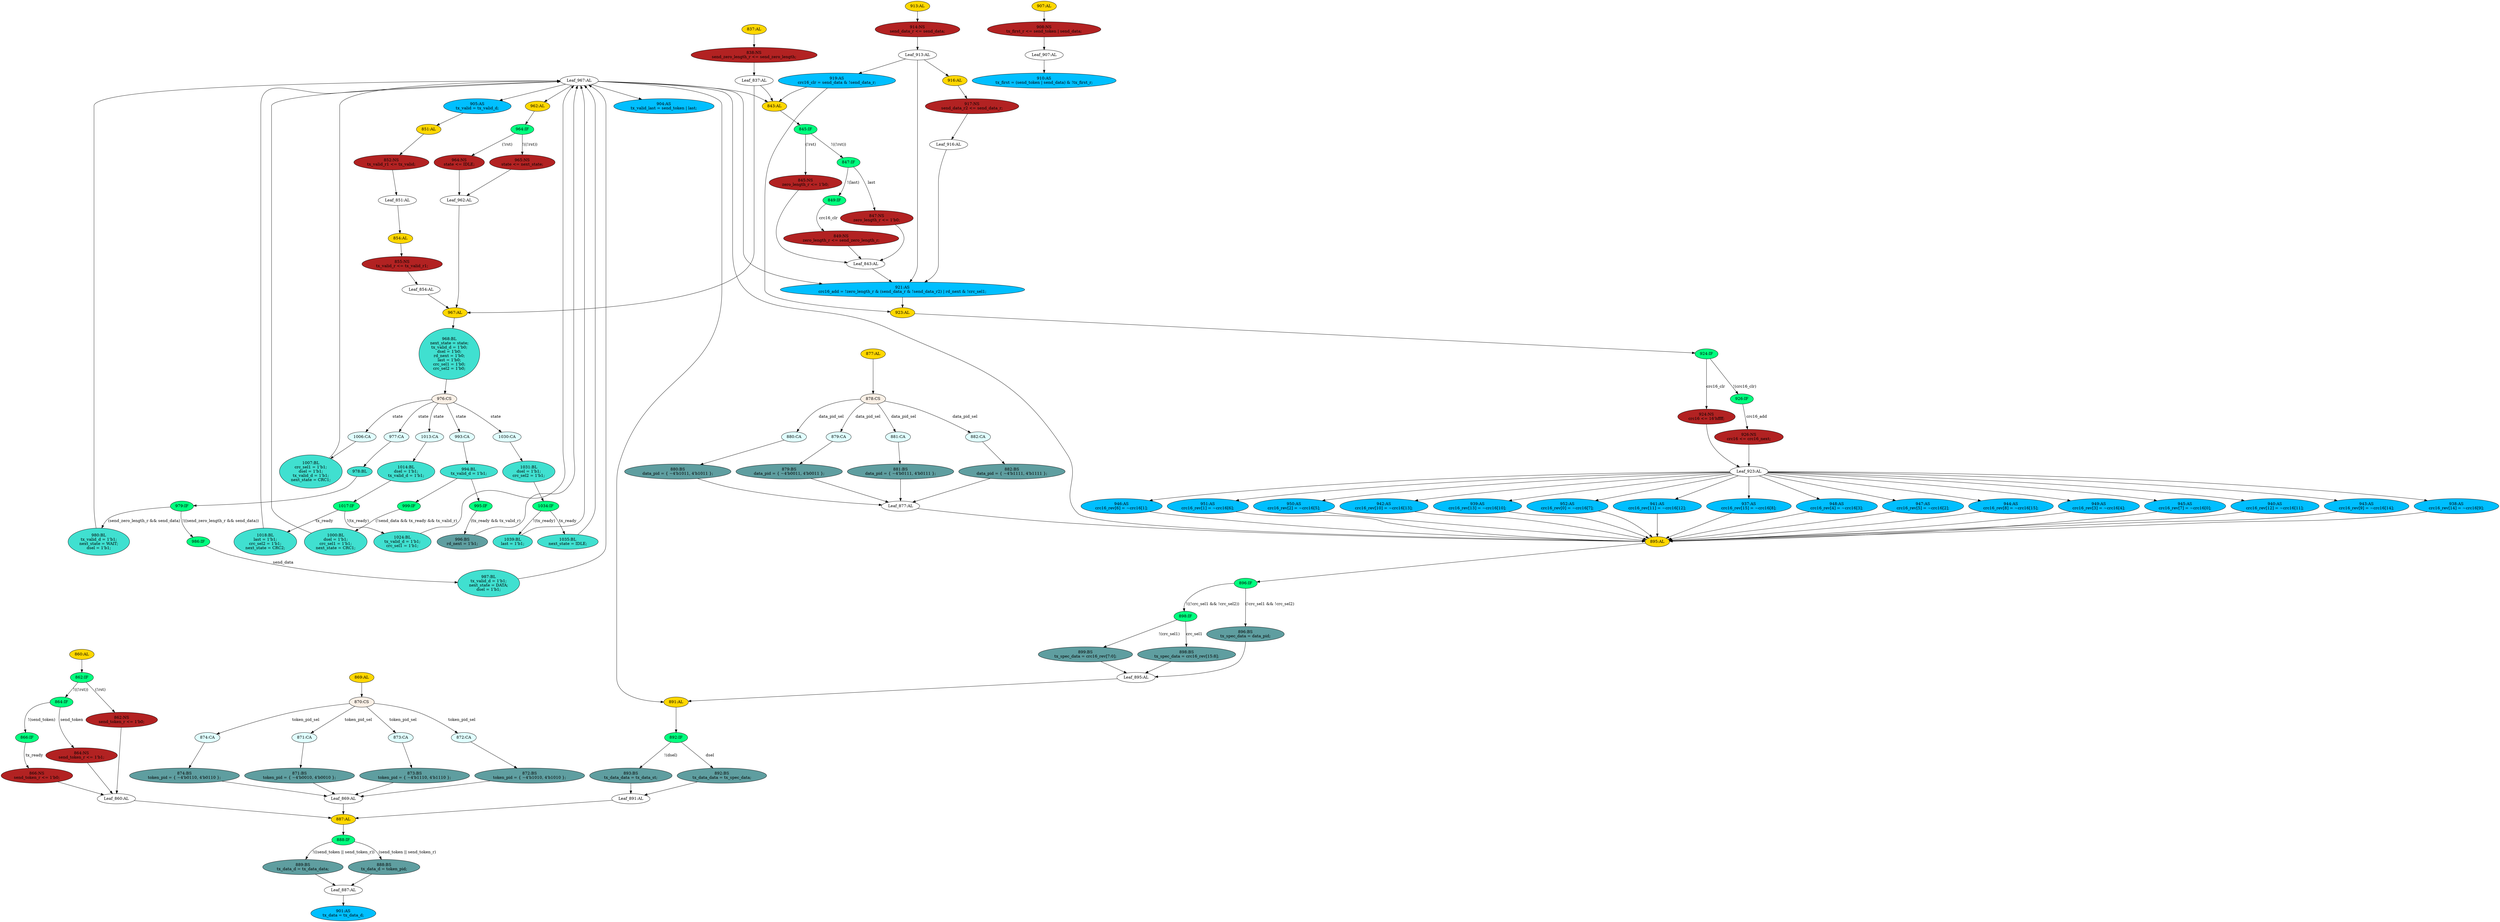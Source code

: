strict digraph "compose( ,  )" {
	node [label="\N"];
	"919:AS"	 [ast="<pyverilog.vparser.ast.Assign object at 0x7f55b2ae5650>",
		def_var="['crc16_clr']",
		fillcolor=deepskyblue,
		label="919:AS
crc16_clr = send_data & !send_data_r;",
		statements="[]",
		style=filled,
		typ=Assign,
		use_var="['send_data', 'send_data_r']"];
	"923:AL"	 [ast="<pyverilog.vparser.ast.Always object at 0x7f55b2ae5c90>",
		clk_sens=True,
		fillcolor=gold,
		label="923:AL",
		sens="['clk']",
		statements="[]",
		style=filled,
		typ=Always,
		use_var="['crc16_add', 'crc16_clr', 'crc16_next']"];
	"919:AS" -> "923:AL";
	"843:AL"	 [ast="<pyverilog.vparser.ast.Always object at 0x7f55b2c05f10>",
		clk_sens=True,
		fillcolor=gold,
		label="843:AL",
		sens="['clk']",
		statements="[]",
		style=filled,
		typ=Always,
		use_var="['rst', 'last', 'crc16_clr', 'send_zero_length_r']"];
	"919:AS" -> "843:AL";
	"852:NS"	 [ast="<pyverilog.vparser.ast.NonblockingSubstitution object at 0x7f55b27c9790>",
		fillcolor=firebrick,
		label="852:NS
tx_valid_r1 <= tx_valid;",
		statements="[<pyverilog.vparser.ast.NonblockingSubstitution object at 0x7f55b27c9790>]",
		style=filled,
		typ=NonblockingSubstitution];
	"Leaf_851:AL"	 [def_var="['tx_valid_r1']",
		label="Leaf_851:AL"];
	"852:NS" -> "Leaf_851:AL"	 [cond="[]",
		lineno=None];
	"907:AL"	 [ast="<pyverilog.vparser.ast.Always object at 0x7f55b2ad6950>",
		clk_sens=True,
		fillcolor=gold,
		label="907:AL",
		sens="['clk']",
		statements="[]",
		style=filled,
		typ=Always,
		use_var="['send_data', 'send_token']"];
	"908:NS"	 [ast="<pyverilog.vparser.ast.NonblockingSubstitution object at 0x7f55b2ad6c10>",
		fillcolor=firebrick,
		label="908:NS
tx_first_r <= send_token | send_data;",
		statements="[<pyverilog.vparser.ast.NonblockingSubstitution object at 0x7f55b2ad6c10>]",
		style=filled,
		typ=NonblockingSubstitution];
	"907:AL" -> "908:NS"	 [cond="[]",
		lineno=None];
	"888:IF"	 [ast="<pyverilog.vparser.ast.IfStatement object at 0x7f55b27d4350>",
		fillcolor=springgreen,
		label="888:IF",
		statements="[]",
		style=filled,
		typ=IfStatement];
	"889:BS"	 [ast="<pyverilog.vparser.ast.BlockingSubstitution object at 0x7f55b27d44d0>",
		fillcolor=cadetblue,
		label="889:BS
tx_data_d = tx_data_data;",
		statements="[<pyverilog.vparser.ast.BlockingSubstitution object at 0x7f55b27d44d0>]",
		style=filled,
		typ=BlockingSubstitution];
	"888:IF" -> "889:BS"	 [cond="['send_token', 'send_token_r']",
		label="!((send_token || send_token_r))",
		lineno=888];
	"888:BS"	 [ast="<pyverilog.vparser.ast.BlockingSubstitution object at 0x7f55b27d4310>",
		fillcolor=cadetblue,
		label="888:BS
tx_data_d = token_pid;",
		statements="[<pyverilog.vparser.ast.BlockingSubstitution object at 0x7f55b27d4310>]",
		style=filled,
		typ=BlockingSubstitution];
	"888:IF" -> "888:BS"	 [cond="['send_token', 'send_token_r']",
		label="(send_token || send_token_r)",
		lineno=888];
	"864:NS"	 [ast="<pyverilog.vparser.ast.NonblockingSubstitution object at 0x7f55b27b5110>",
		fillcolor=firebrick,
		label="864:NS
send_token_r <= 1'b1;",
		statements="[<pyverilog.vparser.ast.NonblockingSubstitution object at 0x7f55b27b5110>]",
		style=filled,
		typ=NonblockingSubstitution];
	"Leaf_860:AL"	 [def_var="['send_token_r']",
		label="Leaf_860:AL"];
	"864:NS" -> "Leaf_860:AL"	 [cond="[]",
		lineno=None];
	"976:CS"	 [ast="<pyverilog.vparser.ast.CaseStatement object at 0x7f55b284c9d0>",
		fillcolor=linen,
		label="976:CS",
		statements="[]",
		style=filled,
		typ=CaseStatement];
	"1006:CA"	 [ast="<pyverilog.vparser.ast.Case object at 0x7f55b2842990>",
		fillcolor=lightcyan,
		label="1006:CA",
		statements="[]",
		style=filled,
		typ=Case];
	"976:CS" -> "1006:CA"	 [cond="['state']",
		label=state,
		lineno=976];
	"1030:CA"	 [ast="<pyverilog.vparser.ast.Case object at 0x7f55b284c750>",
		fillcolor=lightcyan,
		label="1030:CA",
		statements="[]",
		style=filled,
		typ=Case];
	"976:CS" -> "1030:CA"	 [cond="['state']",
		label=state,
		lineno=976];
	"1013:CA"	 [ast="<pyverilog.vparser.ast.Case object at 0x7f55b2842f10>",
		fillcolor=lightcyan,
		label="1013:CA",
		statements="[]",
		style=filled,
		typ=Case];
	"976:CS" -> "1013:CA"	 [cond="['state']",
		label=state,
		lineno=976];
	"977:CA"	 [ast="<pyverilog.vparser.ast.Case object at 0x7f55b2873390>",
		fillcolor=lightcyan,
		label="977:CA",
		statements="[]",
		style=filled,
		typ=Case];
	"976:CS" -> "977:CA"	 [cond="['state']",
		label=state,
		lineno=976];
	"993:CA"	 [ast="<pyverilog.vparser.ast.Case object at 0x7f55b2873a90>",
		fillcolor=lightcyan,
		label="993:CA",
		statements="[]",
		style=filled,
		typ=Case];
	"976:CS" -> "993:CA"	 [cond="['state']",
		label=state,
		lineno=976];
	"965:NS"	 [ast="<pyverilog.vparser.ast.NonblockingSubstitution object at 0x7f55b2aef5d0>",
		fillcolor=firebrick,
		label="965:NS
state <= next_state;",
		statements="[<pyverilog.vparser.ast.NonblockingSubstitution object at 0x7f55b2aef5d0>]",
		style=filled,
		typ=NonblockingSubstitution];
	"Leaf_962:AL"	 [def_var="['state']",
		label="Leaf_962:AL"];
	"965:NS" -> "Leaf_962:AL"	 [cond="[]",
		lineno=None];
	"899:BS"	 [ast="<pyverilog.vparser.ast.BlockingSubstitution object at 0x7f55b2ad6610>",
		fillcolor=cadetblue,
		label="899:BS
tx_spec_data = crc16_rev[7:0];",
		statements="[<pyverilog.vparser.ast.BlockingSubstitution object at 0x7f55b2ad6610>]",
		style=filled,
		typ=BlockingSubstitution];
	"Leaf_895:AL"	 [def_var="['tx_spec_data']",
		label="Leaf_895:AL"];
	"899:BS" -> "Leaf_895:AL"	 [cond="[]",
		lineno=None];
	"872:BS"	 [ast="<pyverilog.vparser.ast.BlockingSubstitution object at 0x7f55b27b5a90>",
		fillcolor=cadetblue,
		label="872:BS
token_pid = { ~4'b1010, 4'b1010 };",
		statements="[<pyverilog.vparser.ast.BlockingSubstitution object at 0x7f55b27b5a90>]",
		style=filled,
		typ=BlockingSubstitution];
	"Leaf_869:AL"	 [def_var="['token_pid']",
		label="Leaf_869:AL"];
	"872:BS" -> "Leaf_869:AL"	 [cond="[]",
		lineno=None];
	"1035:BL"	 [ast="<pyverilog.vparser.ast.Block object at 0x7f55b284cdd0>",
		fillcolor=turquoise,
		label="1035:BL
next_state = IDLE;",
		statements="[<pyverilog.vparser.ast.BlockingSubstitution object at 0x7f55b284cf50>]",
		style=filled,
		typ=Block];
	"Leaf_967:AL"	 [def_var="['dsel', 'tx_valid_d', 'last', 'crc_sel1', 'crc_sel2', 'rd_next', 'next_state']",
		label="Leaf_967:AL"];
	"1035:BL" -> "Leaf_967:AL"	 [cond="[]",
		lineno=None];
	"999:IF"	 [ast="<pyverilog.vparser.ast.IfStatement object at 0x7f55b2842550>",
		fillcolor=springgreen,
		label="999:IF",
		statements="[]",
		style=filled,
		typ=IfStatement];
	"1000:BL"	 [ast="<pyverilog.vparser.ast.Block object at 0x7f55b2842790>",
		fillcolor=turquoise,
		label="1000:BL
dsel = 1'b1;
crc_sel1 = 1'b1;
next_state = CRC1;",
		statements="[<pyverilog.vparser.ast.BlockingSubstitution object at 0x7f55b2842690>, <pyverilog.vparser.ast.BlockingSubstitution object at 0x7f55b28427d0>, <\
pyverilog.vparser.ast.BlockingSubstitution object at 0x7f55b2842910>]",
		style=filled,
		typ=Block];
	"999:IF" -> "1000:BL"	 [cond="['send_data', 'tx_ready', 'tx_valid_r']",
		label="(!send_data && tx_ready && tx_valid_r)",
		lineno=999];
	"967:AL"	 [ast="<pyverilog.vparser.ast.Always object at 0x7f55b2aef990>",
		clk_sens=False,
		fillcolor=gold,
		label="967:AL",
		sens="['state', 'send_data', 'tx_ready', 'tx_valid_r', 'send_zero_length_r']",
		statements="[]",
		style=filled,
		typ=Always,
		use_var="['tx_ready', 'send_data', 'state', 'tx_valid_r', 'send_zero_length_r']"];
	"Leaf_962:AL" -> "967:AL";
	"943:AS"	 [ast="<pyverilog.vparser.ast.Assign object at 0x7f55b2adfa10>",
		def_var="['crc16_rev']",
		fillcolor=deepskyblue,
		label="943:AS
crc16_rev[9] = ~crc16[14];",
		statements="[]",
		style=filled,
		typ=Assign,
		use_var="['crc16']"];
	"895:AL"	 [ast="<pyverilog.vparser.ast.Always object at 0x7f55b27d4d90>",
		clk_sens=False,
		fillcolor=gold,
		label="895:AL",
		sens="['crc_sel1', 'crc_sel2', 'data_pid', 'crc16_rev']",
		statements="[]",
		style=filled,
		typ=Always,
		use_var="['crc_sel1', 'crc16_rev', 'crc_sel2', 'data_pid']"];
	"943:AS" -> "895:AL";
	"887:AL"	 [ast="<pyverilog.vparser.ast.Always object at 0x7f55b27d4110>",
		clk_sens=False,
		fillcolor=gold,
		label="887:AL",
		sens="['send_token', 'send_token_r', 'token_pid', 'tx_data_data']",
		statements="[]",
		style=filled,
		typ=Always,
		use_var="['send_token', 'send_token_r', 'token_pid', 'tx_data_data']"];
	"Leaf_860:AL" -> "887:AL";
	"938:AS"	 [ast="<pyverilog.vparser.ast.Assign object at 0x7f55b2aded50>",
		def_var="['crc16_rev']",
		fillcolor=deepskyblue,
		label="938:AS
crc16_rev[14] = ~crc16[9];",
		statements="[]",
		style=filled,
		typ=Assign,
		use_var="['crc16']"];
	"938:AS" -> "895:AL";
	"1007:BL"	 [ast="<pyverilog.vparser.ast.Block object at 0x7f55b2842cd0>",
		fillcolor=turquoise,
		label="1007:BL
crc_sel1 = 1'b1;
dsel = 1'b1;
tx_valid_d = 1'b1;
next_state = CRC1;",
		statements="[<pyverilog.vparser.ast.BlockingSubstitution object at 0x7f55b2842a90>, <pyverilog.vparser.ast.BlockingSubstitution object at 0x7f55b2842bd0>, <\
pyverilog.vparser.ast.BlockingSubstitution object at 0x7f55b2842d10>, <pyverilog.vparser.ast.BlockingSubstitution object at 0x7f55b2842e50>]",
		style=filled,
		typ=Block];
	"1006:CA" -> "1007:BL"	 [cond="[]",
		lineno=None];
	"881:BS"	 [ast="<pyverilog.vparser.ast.BlockingSubstitution object at 0x7f55b27eea90>",
		fillcolor=cadetblue,
		label="881:BS
data_pid = { ~4'b0111, 4'b0111 };",
		statements="[<pyverilog.vparser.ast.BlockingSubstitution object at 0x7f55b27eea90>]",
		style=filled,
		typ=BlockingSubstitution];
	"Leaf_877:AL"	 [def_var="['data_pid']",
		label="Leaf_877:AL"];
	"881:BS" -> "Leaf_877:AL"	 [cond="[]",
		lineno=None];
	"924:IF"	 [ast="<pyverilog.vparser.ast.IfStatement object at 0x7f55b2ae5e50>",
		fillcolor=springgreen,
		label="924:IF",
		statements="[]",
		style=filled,
		typ=IfStatement];
	"923:AL" -> "924:IF"	 [cond="[]",
		lineno=None];
	"882:BS"	 [ast="<pyverilog.vparser.ast.BlockingSubstitution object at 0x7f55b27eed50>",
		fillcolor=cadetblue,
		label="882:BS
data_pid = { ~4'b1111, 4'b1111 };",
		statements="[<pyverilog.vparser.ast.BlockingSubstitution object at 0x7f55b27eed50>]",
		style=filled,
		typ=BlockingSubstitution];
	"882:BS" -> "Leaf_877:AL"	 [cond="[]",
		lineno=None];
	"880:CA"	 [ast="<pyverilog.vparser.ast.Case object at 0x7f55b27ee610>",
		fillcolor=lightcyan,
		label="880:CA",
		statements="[]",
		style=filled,
		typ=Case];
	"880:BS"	 [ast="<pyverilog.vparser.ast.BlockingSubstitution object at 0x7f55b27ee810>",
		fillcolor=cadetblue,
		label="880:BS
data_pid = { ~4'b1011, 4'b1011 };",
		statements="[<pyverilog.vparser.ast.BlockingSubstitution object at 0x7f55b27ee810>]",
		style=filled,
		typ=BlockingSubstitution];
	"880:CA" -> "880:BS"	 [cond="[]",
		lineno=None];
	"879:CA"	 [ast="<pyverilog.vparser.ast.Case object at 0x7f55b27ee310>",
		fillcolor=lightcyan,
		label="879:CA",
		statements="[]",
		style=filled,
		typ=Case];
	"879:BS"	 [ast="<pyverilog.vparser.ast.BlockingSubstitution object at 0x7f55b27ee510>",
		fillcolor=cadetblue,
		label="879:BS
data_pid = { ~4'b0011, 4'b0011 };",
		statements="[<pyverilog.vparser.ast.BlockingSubstitution object at 0x7f55b27ee510>]",
		style=filled,
		typ=BlockingSubstitution];
	"879:CA" -> "879:BS"	 [cond="[]",
		lineno=None];
	"946:AS"	 [ast="<pyverilog.vparser.ast.Assign object at 0x7f55b2ae81d0>",
		def_var="['crc16_rev']",
		fillcolor=deepskyblue,
		label="946:AS
crc16_rev[6] = ~crc16[1];",
		statements="[]",
		style=filled,
		typ=Assign,
		use_var="['crc16']"];
	"946:AS" -> "895:AL";
	"845:IF"	 [ast="<pyverilog.vparser.ast.IfStatement object at 0x7f55b27c9190>",
		fillcolor=springgreen,
		label="845:IF",
		statements="[]",
		style=filled,
		typ=IfStatement];
	"847:IF"	 [ast="<pyverilog.vparser.ast.IfStatement object at 0x7f55b27c9450>",
		fillcolor=springgreen,
		label="847:IF",
		statements="[]",
		style=filled,
		typ=IfStatement];
	"845:IF" -> "847:IF"	 [cond="['rst']",
		label="!((!rst))",
		lineno=845];
	"845:NS"	 [ast="<pyverilog.vparser.ast.NonblockingSubstitution object at 0x7f55b27c9150>",
		fillcolor=firebrick,
		label="845:NS
zero_length_r <= 1'b0;",
		statements="[<pyverilog.vparser.ast.NonblockingSubstitution object at 0x7f55b27c9150>]",
		style=filled,
		typ=NonblockingSubstitution];
	"845:IF" -> "845:NS"	 [cond="['rst']",
		label="(!rst)",
		lineno=845];
	"898:IF"	 [ast="<pyverilog.vparser.ast.IfStatement object at 0x7f55b2ad6490>",
		fillcolor=springgreen,
		label="898:IF",
		statements="[]",
		style=filled,
		typ=IfStatement];
	"898:IF" -> "899:BS"	 [cond="['crc_sel1']",
		label="!(crc_sel1)",
		lineno=898];
	"898:BS"	 [ast="<pyverilog.vparser.ast.BlockingSubstitution object at 0x7f55b2ad6390>",
		fillcolor=cadetblue,
		label="898:BS
tx_spec_data = crc16_rev[15:8];",
		statements="[<pyverilog.vparser.ast.BlockingSubstitution object at 0x7f55b2ad6390>]",
		style=filled,
		typ=BlockingSubstitution];
	"898:IF" -> "898:BS"	 [cond="['crc_sel1']",
		label=crc_sel1,
		lineno=898];
	"866:NS"	 [ast="<pyverilog.vparser.ast.NonblockingSubstitution object at 0x7f55b27b53d0>",
		fillcolor=firebrick,
		label="866:NS
send_token_r <= 1'b0;",
		statements="[<pyverilog.vparser.ast.NonblockingSubstitution object at 0x7f55b27b53d0>]",
		style=filled,
		typ=NonblockingSubstitution];
	"866:NS" -> "Leaf_860:AL"	 [cond="[]",
		lineno=None];
	"891:AL"	 [ast="<pyverilog.vparser.ast.Always object at 0x7f55b27d4750>",
		clk_sens=False,
		fillcolor=gold,
		label="891:AL",
		sens="['dsel', 'tx_data_st', 'tx_spec_data']",
		statements="[]",
		style=filled,
		typ=Always,
		use_var="['dsel', 'tx_spec_data', 'tx_data_st']"];
	"Leaf_895:AL" -> "891:AL";
	"1000:BL" -> "Leaf_967:AL"	 [cond="[]",
		lineno=None];
	"Leaf_913:AL"	 [def_var="['send_data_r']",
		label="Leaf_913:AL"];
	"Leaf_913:AL" -> "919:AS";
	"916:AL"	 [ast="<pyverilog.vparser.ast.Always object at 0x7f55b2ae51d0>",
		clk_sens=True,
		fillcolor=gold,
		label="916:AL",
		sens="['clk']",
		statements="[]",
		style=filled,
		typ=Always,
		use_var="['send_data_r']"];
	"Leaf_913:AL" -> "916:AL";
	"921:AS"	 [ast="<pyverilog.vparser.ast.Assign object at 0x7f55b2ae5ad0>",
		def_var="['crc16_add']",
		fillcolor=deepskyblue,
		label="921:AS
crc16_add = !zero_length_r & (send_data_r & !send_data_r2) | rd_next & !crc_sel1;",
		statements="[]",
		style=filled,
		typ=Assign,
		use_var="['zero_length_r', 'send_data_r', 'send_data_r2', 'rd_next', 'crc_sel1']"];
	"Leaf_913:AL" -> "921:AS";
	"862:NS"	 [ast="<pyverilog.vparser.ast.NonblockingSubstitution object at 0x7f55b27c9e10>",
		fillcolor=firebrick,
		label="862:NS
send_token_r <= 1'b0;",
		statements="[<pyverilog.vparser.ast.NonblockingSubstitution object at 0x7f55b27c9e10>]",
		style=filled,
		typ=NonblockingSubstitution];
	"862:NS" -> "Leaf_860:AL"	 [cond="[]",
		lineno=None];
	"901:AS"	 [ast="<pyverilog.vparser.ast.Assign object at 0x7f55b2ad6450>",
		def_var="['tx_data']",
		fillcolor=deepskyblue,
		label="901:AS
tx_data = tx_data_d;",
		statements="[]",
		style=filled,
		typ=Assign,
		use_var="['tx_data_d']"];
	"964:IF"	 [ast="<pyverilog.vparser.ast.IfStatement object at 0x7f55b2aef490>",
		fillcolor=springgreen,
		label="964:IF",
		statements="[]",
		style=filled,
		typ=IfStatement];
	"964:IF" -> "965:NS"	 [cond="['rst']",
		label="!((!rst))",
		lineno=964];
	"964:NS"	 [ast="<pyverilog.vparser.ast.NonblockingSubstitution object at 0x7f55b2aef450>",
		fillcolor=firebrick,
		label="964:NS
state <= IDLE;",
		statements="[<pyverilog.vparser.ast.NonblockingSubstitution object at 0x7f55b2aef450>]",
		style=filled,
		typ=NonblockingSubstitution];
	"964:IF" -> "964:NS"	 [cond="['rst']",
		label="(!rst)",
		lineno=964];
	"854:AL"	 [ast="<pyverilog.vparser.ast.Always object at 0x7f55b27c9810>",
		clk_sens=True,
		fillcolor=gold,
		label="854:AL",
		sens="['clk']",
		statements="[]",
		style=filled,
		typ=Always,
		use_var="['tx_valid_r1']"];
	"855:NS"	 [ast="<pyverilog.vparser.ast.NonblockingSubstitution object at 0x7f55b27c9a10>",
		fillcolor=firebrick,
		label="855:NS
tx_valid_r <= tx_valid_r1;",
		statements="[<pyverilog.vparser.ast.NonblockingSubstitution object at 0x7f55b27c9a10>]",
		style=filled,
		typ=NonblockingSubstitution];
	"854:AL" -> "855:NS"	 [cond="[]",
		lineno=None];
	"862:IF"	 [ast="<pyverilog.vparser.ast.IfStatement object at 0x7f55b27c9e50>",
		fillcolor=springgreen,
		label="862:IF",
		statements="[]",
		style=filled,
		typ=IfStatement];
	"862:IF" -> "862:NS"	 [cond="['rst']",
		label="(!rst)",
		lineno=862];
	"864:IF"	 [ast="<pyverilog.vparser.ast.IfStatement object at 0x7f55b27b5150>",
		fillcolor=springgreen,
		label="864:IF",
		statements="[]",
		style=filled,
		typ=IfStatement];
	"862:IF" -> "864:IF"	 [cond="['rst']",
		label="!((!rst))",
		lineno=862];
	"926:NS"	 [ast="<pyverilog.vparser.ast.NonblockingSubstitution object at 0x7f55b2ade0d0>",
		fillcolor=firebrick,
		label="926:NS
crc16 <= crc16_next;",
		statements="[<pyverilog.vparser.ast.NonblockingSubstitution object at 0x7f55b2ade0d0>]",
		style=filled,
		typ=NonblockingSubstitution];
	"Leaf_923:AL"	 [def_var="['crc16']",
		label="Leaf_923:AL"];
	"926:NS" -> "Leaf_923:AL"	 [cond="[]",
		lineno=None];
	"964:NS" -> "Leaf_962:AL"	 [cond="[]",
		lineno=None];
	"872:CA"	 [ast="<pyverilog.vparser.ast.Case object at 0x7f55b27b5890>",
		fillcolor=lightcyan,
		label="872:CA",
		statements="[]",
		style=filled,
		typ=Case];
	"872:CA" -> "872:BS"	 [cond="[]",
		lineno=None];
	"Leaf_887:AL"	 [def_var="['tx_data_d']",
		label="Leaf_887:AL"];
	"889:BS" -> "Leaf_887:AL"	 [cond="[]",
		lineno=None];
	"881:CA"	 [ast="<pyverilog.vparser.ast.Case object at 0x7f55b27ee8d0>",
		fillcolor=lightcyan,
		label="881:CA",
		statements="[]",
		style=filled,
		typ=Case];
	"881:CA" -> "881:BS"	 [cond="[]",
		lineno=None];
	"896:IF"	 [ast="<pyverilog.vparser.ast.IfStatement object at 0x7f55b27d4fd0>",
		fillcolor=springgreen,
		label="896:IF",
		statements="[]",
		style=filled,
		typ=IfStatement];
	"896:IF" -> "898:IF"	 [cond="['crc_sel1', 'crc_sel2']",
		label="!((!crc_sel1 && !crc_sel2))",
		lineno=896];
	"896:BS"	 [ast="<pyverilog.vparser.ast.BlockingSubstitution object at 0x7f55b2ad6050>",
		fillcolor=cadetblue,
		label="896:BS
tx_spec_data = data_pid;",
		statements="[<pyverilog.vparser.ast.BlockingSubstitution object at 0x7f55b2ad6050>]",
		style=filled,
		typ=BlockingSubstitution];
	"896:IF" -> "896:BS"	 [cond="['crc_sel1', 'crc_sel2']",
		label="(!crc_sel1 && !crc_sel2)",
		lineno=896];
	"951:AS"	 [ast="<pyverilog.vparser.ast.Assign object at 0x7f55b2ae8e50>",
		def_var="['crc16_rev']",
		fillcolor=deepskyblue,
		label="951:AS
crc16_rev[1] = ~crc16[6];",
		statements="[]",
		style=filled,
		typ=Assign,
		use_var="['crc16']"];
	"951:AS" -> "895:AL";
	"849:IF"	 [ast="<pyverilog.vparser.ast.IfStatement object at 0x7f55b27c95d0>",
		fillcolor=springgreen,
		label="849:IF",
		statements="[]",
		style=filled,
		typ=IfStatement];
	"847:IF" -> "849:IF"	 [cond="['last']",
		label="!(last)",
		lineno=847];
	"847:NS"	 [ast="<pyverilog.vparser.ast.NonblockingSubstitution object at 0x7f55b27c9410>",
		fillcolor=firebrick,
		label="847:NS
zero_length_r <= 1'b0;",
		statements="[<pyverilog.vparser.ast.NonblockingSubstitution object at 0x7f55b27c9410>]",
		style=filled,
		typ=NonblockingSubstitution];
	"847:IF" -> "847:NS"	 [cond="['last']",
		label=last,
		lineno=847];
	"924:NS"	 [ast="<pyverilog.vparser.ast.NonblockingSubstitution object at 0x7f55b2ae5e10>",
		fillcolor=firebrick,
		label="924:NS
crc16 <= 16'hffff;",
		statements="[<pyverilog.vparser.ast.NonblockingSubstitution object at 0x7f55b2ae5e10>]",
		style=filled,
		typ=NonblockingSubstitution];
	"924:IF" -> "924:NS"	 [cond="['crc16_clr']",
		label=crc16_clr,
		lineno=924];
	"926:IF"	 [ast="<pyverilog.vparser.ast.IfStatement object at 0x7f55b2ae5f90>",
		fillcolor=springgreen,
		label="926:IF",
		statements="[]",
		style=filled,
		typ=IfStatement];
	"924:IF" -> "926:IF"	 [cond="['crc16_clr']",
		label="!(crc16_clr)",
		lineno=924];
	"Leaf_843:AL"	 [def_var="['zero_length_r']",
		label="Leaf_843:AL"];
	"845:NS" -> "Leaf_843:AL"	 [cond="[]",
		lineno=None];
	"987:BL"	 [ast="<pyverilog.vparser.ast.Block object at 0x7f55b2873d50>",
		fillcolor=turquoise,
		label="987:BL
tx_valid_d = 1'b1;
next_state = DATA;
dsel = 1'b1;",
		statements="[<pyverilog.vparser.ast.BlockingSubstitution object at 0x7f55b2873c50>, <pyverilog.vparser.ast.BlockingSubstitution object at 0x7f55b2873d90>, <\
pyverilog.vparser.ast.BlockingSubstitution object at 0x7f55b2873ed0>]",
		style=filled,
		typ=Block];
	"987:BL" -> "Leaf_967:AL"	 [cond="[]",
		lineno=None];
	"877:AL"	 [ast="<pyverilog.vparser.ast.Always object at 0x7f55b27ee190>",
		clk_sens=False,
		fillcolor=gold,
		label="877:AL",
		sens="['data_pid_sel']",
		statements="[]",
		style=filled,
		typ=Always,
		use_var="['data_pid_sel']"];
	"878:CS"	 [ast="<pyverilog.vparser.ast.CaseStatement object at 0x7f55b27eead0>",
		fillcolor=linen,
		label="878:CS",
		statements="[]",
		style=filled,
		typ=CaseStatement];
	"877:AL" -> "878:CS"	 [cond="[]",
		lineno=None];
	"887:AL" -> "888:IF"	 [cond="[]",
		lineno=None];
	"Leaf_837:AL"	 [def_var="['send_zero_length_r']",
		label="Leaf_837:AL"];
	"Leaf_837:AL" -> "967:AL";
	"Leaf_837:AL" -> "843:AL";
	"950:AS"	 [ast="<pyverilog.vparser.ast.Assign object at 0x7f55b2ae8bd0>",
		def_var="['crc16_rev']",
		fillcolor=deepskyblue,
		label="950:AS
crc16_rev[2] = ~crc16[5];",
		statements="[]",
		style=filled,
		typ=Assign,
		use_var="['crc16']"];
	"950:AS" -> "895:AL";
	"942:AS"	 [ast="<pyverilog.vparser.ast.Assign object at 0x7f55b2adf790>",
		def_var="['crc16_rev']",
		fillcolor=deepskyblue,
		label="942:AS
crc16_rev[10] = ~crc16[13];",
		statements="[]",
		style=filled,
		typ=Assign,
		use_var="['crc16']"];
	"942:AS" -> "895:AL";
	"979:IF"	 [ast="<pyverilog.vparser.ast.IfStatement object at 0x7f55b2873950>",
		fillcolor=springgreen,
		label="979:IF",
		statements="[]",
		style=filled,
		typ=IfStatement];
	"980:BL"	 [ast="<pyverilog.vparser.ast.Block object at 0x7f55b2873810>",
		fillcolor=turquoise,
		label="980:BL
tx_valid_d = 1'b1;
next_state = WAIT;
dsel = 1'b1;",
		statements="[<pyverilog.vparser.ast.BlockingSubstitution object at 0x7f55b28736d0>, <pyverilog.vparser.ast.BlockingSubstitution object at 0x7f55b2873850>, <\
pyverilog.vparser.ast.BlockingSubstitution object at 0x7f55b2873990>]",
		style=filled,
		typ=Block];
	"979:IF" -> "980:BL"	 [cond="['send_zero_length_r', 'send_data']",
		label="(send_zero_length_r && send_data)",
		lineno=979];
	"986:IF"	 [ast="<pyverilog.vparser.ast.IfStatement object at 0x7f55b2873b50>",
		fillcolor=springgreen,
		label="986:IF",
		statements="[]",
		style=filled,
		typ=IfStatement];
	"979:IF" -> "986:IF"	 [cond="['send_zero_length_r', 'send_data']",
		label="!((send_zero_length_r && send_data))",
		lineno=979];
	"Leaf_891:AL"	 [def_var="['tx_data_data']",
		label="Leaf_891:AL"];
	"Leaf_891:AL" -> "887:AL";
	"851:AL"	 [ast="<pyverilog.vparser.ast.Always object at 0x7f55b27c9050>",
		clk_sens=True,
		fillcolor=gold,
		label="851:AL",
		sens="['clk']",
		statements="[]",
		style=filled,
		typ=Always,
		use_var="['tx_valid']"];
	"851:AL" -> "852:NS"	 [cond="[]",
		lineno=None];
	"896:BS" -> "Leaf_895:AL"	 [cond="[]",
		lineno=None];
	"924:NS" -> "Leaf_923:AL"	 [cond="[]",
		lineno=None];
	"869:AL"	 [ast="<pyverilog.vparser.ast.Always object at 0x7f55b27b5390>",
		clk_sens=False,
		fillcolor=gold,
		label="869:AL",
		sens="['token_pid_sel']",
		statements="[]",
		style=filled,
		typ=Always,
		use_var="['token_pid_sel']"];
	"870:CS"	 [ast="<pyverilog.vparser.ast.CaseStatement object at 0x7f55b27b5d50>",
		fillcolor=linen,
		label="870:CS",
		statements="[]",
		style=filled,
		typ=CaseStatement];
	"869:AL" -> "870:CS"	 [cond="[]",
		lineno=None];
	"1031:BL"	 [ast="<pyverilog.vparser.ast.Block object at 0x7f55b284cd50>",
		fillcolor=turquoise,
		label="1031:BL
dsel = 1'b1;
crc_sel2 = 1'b1;",
		statements="[<pyverilog.vparser.ast.BlockingSubstitution object at 0x7f55b284cb50>, <pyverilog.vparser.ast.BlockingSubstitution object at 0x7f55b284ccd0>]",
		style=filled,
		typ=Block];
	"1030:CA" -> "1031:BL"	 [cond="[]",
		lineno=None];
	"996:BS"	 [ast="<pyverilog.vparser.ast.BlockingSubstitution object at 0x7f55b28421d0>",
		fillcolor=cadetblue,
		label="996:BS
rd_next = 1'b1;",
		statements="[<pyverilog.vparser.ast.BlockingSubstitution object at 0x7f55b28421d0>]",
		style=filled,
		typ=BlockingSubstitution];
	"996:BS" -> "Leaf_967:AL"	 [cond="[]",
		lineno=None];
	"910:AS"	 [ast="<pyverilog.vparser.ast.Assign object at 0x7f55b2ad6e10>",
		def_var="['tx_first']",
		fillcolor=deepskyblue,
		label="910:AS
tx_first = (send_token | send_data) & !tx_first_r;",
		statements="[]",
		style=filled,
		typ=Assign,
		use_var="['send_token', 'send_data', 'tx_first_r']"];
	"1014:BL"	 [ast="<pyverilog.vparser.ast.Block object at 0x7f55b284c290>",
		fillcolor=turquoise,
		label="1014:BL
dsel = 1'b1;
tx_valid_d = 1'b1;",
		statements="[<pyverilog.vparser.ast.BlockingSubstitution object at 0x7f55b284c090>, <pyverilog.vparser.ast.BlockingSubstitution object at 0x7f55b284c210>]",
		style=filled,
		typ=Block];
	"1013:CA" -> "1014:BL"	 [cond="[]",
		lineno=None];
	"878:CS" -> "880:CA"	 [cond="['data_pid_sel']",
		label=data_pid_sel,
		lineno=878];
	"878:CS" -> "879:CA"	 [cond="['data_pid_sel']",
		label=data_pid_sel,
		lineno=878];
	"878:CS" -> "881:CA"	 [cond="['data_pid_sel']",
		label=data_pid_sel,
		lineno=878];
	"882:CA"	 [ast="<pyverilog.vparser.ast.Case object at 0x7f55b27eeb50>",
		fillcolor=lightcyan,
		label="882:CA",
		statements="[]",
		style=filled,
		typ=Case];
	"878:CS" -> "882:CA"	 [cond="['data_pid_sel']",
		label=data_pid_sel,
		lineno=878];
	"882:CA" -> "882:BS"	 [cond="[]",
		lineno=None];
	"978:BL"	 [ast="<pyverilog.vparser.ast.Block object at 0x7f55b28733d0>",
		fillcolor=turquoise,
		label="978:BL",
		statements="[]",
		style=filled,
		typ=Block];
	"977:CA" -> "978:BL"	 [cond="[]",
		lineno=None];
	"898:BS" -> "Leaf_895:AL"	 [cond="[]",
		lineno=None];
	"917:NS"	 [ast="<pyverilog.vparser.ast.NonblockingSubstitution object at 0x7f55b2ae5410>",
		fillcolor=firebrick,
		label="917:NS
send_data_r2 <= send_data_r;",
		statements="[<pyverilog.vparser.ast.NonblockingSubstitution object at 0x7f55b2ae5410>]",
		style=filled,
		typ=NonblockingSubstitution];
	"916:AL" -> "917:NS"	 [cond="[]",
		lineno=None];
	"Leaf_854:AL"	 [def_var="['tx_valid_r']",
		label="Leaf_854:AL"];
	"Leaf_854:AL" -> "967:AL";
	"1017:IF"	 [ast="<pyverilog.vparser.ast.IfStatement object at 0x7f55b284c6d0>",
		fillcolor=springgreen,
		label="1017:IF",
		statements="[]",
		style=filled,
		typ=IfStatement];
	"1014:BL" -> "1017:IF"	 [cond="[]",
		lineno=None];
	"849:NS"	 [ast="<pyverilog.vparser.ast.NonblockingSubstitution object at 0x7f55b27c9710>",
		fillcolor=firebrick,
		label="849:NS
zero_length_r <= send_zero_length_r;",
		statements="[<pyverilog.vparser.ast.NonblockingSubstitution object at 0x7f55b27c9710>]",
		style=filled,
		typ=NonblockingSubstitution];
	"849:IF" -> "849:NS"	 [cond="['crc16_clr']",
		label=crc16_clr,
		lineno=849];
	"939:AS"	 [ast="<pyverilog.vparser.ast.Assign object at 0x7f55b2adefd0>",
		def_var="['crc16_rev']",
		fillcolor=deepskyblue,
		label="939:AS
crc16_rev[13] = ~crc16[10];",
		statements="[]",
		style=filled,
		typ=Assign,
		use_var="['crc16']"];
	"939:AS" -> "895:AL";
	"952:AS"	 [ast="<pyverilog.vparser.ast.Assign object at 0x7f55b2aef110>",
		def_var="['crc16_rev']",
		fillcolor=deepskyblue,
		label="952:AS
crc16_rev[0] = ~crc16[7];",
		statements="[]",
		style=filled,
		typ=Assign,
		use_var="['crc16']"];
	"952:AS" -> "895:AL";
	"Leaf_923:AL" -> "943:AS";
	"Leaf_923:AL" -> "938:AS";
	"Leaf_923:AL" -> "946:AS";
	"Leaf_923:AL" -> "951:AS";
	"Leaf_923:AL" -> "950:AS";
	"Leaf_923:AL" -> "942:AS";
	"Leaf_923:AL" -> "939:AS";
	"Leaf_923:AL" -> "952:AS";
	"941:AS"	 [ast="<pyverilog.vparser.ast.Assign object at 0x7f55b2adf510>",
		def_var="['crc16_rev']",
		fillcolor=deepskyblue,
		label="941:AS
crc16_rev[11] = ~crc16[12];",
		statements="[]",
		style=filled,
		typ=Assign,
		use_var="['crc16']"];
	"Leaf_923:AL" -> "941:AS";
	"937:AS"	 [ast="<pyverilog.vparser.ast.Assign object at 0x7f55b2adead0>",
		def_var="['crc16_rev']",
		fillcolor=deepskyblue,
		label="937:AS
crc16_rev[15] = ~crc16[8];",
		statements="[]",
		style=filled,
		typ=Assign,
		use_var="['crc16']"];
	"Leaf_923:AL" -> "937:AS";
	"948:AS"	 [ast="<pyverilog.vparser.ast.Assign object at 0x7f55b2ae86d0>",
		def_var="['crc16_rev']",
		fillcolor=deepskyblue,
		label="948:AS
crc16_rev[4] = ~crc16[3];",
		statements="[]",
		style=filled,
		typ=Assign,
		use_var="['crc16']"];
	"Leaf_923:AL" -> "948:AS";
	"947:AS"	 [ast="<pyverilog.vparser.ast.Assign object at 0x7f55b2ae8450>",
		def_var="['crc16_rev']",
		fillcolor=deepskyblue,
		label="947:AS
crc16_rev[5] = ~crc16[2];",
		statements="[]",
		style=filled,
		typ=Assign,
		use_var="['crc16']"];
	"Leaf_923:AL" -> "947:AS";
	"944:AS"	 [ast="<pyverilog.vparser.ast.Assign object at 0x7f55b2adfc90>",
		def_var="['crc16_rev']",
		fillcolor=deepskyblue,
		label="944:AS
crc16_rev[8] = ~crc16[15];",
		statements="[]",
		style=filled,
		typ=Assign,
		use_var="['crc16']"];
	"Leaf_923:AL" -> "944:AS";
	"949:AS"	 [ast="<pyverilog.vparser.ast.Assign object at 0x7f55b2ae8950>",
		def_var="['crc16_rev']",
		fillcolor=deepskyblue,
		label="949:AS
crc16_rev[3] = ~crc16[4];",
		statements="[]",
		style=filled,
		typ=Assign,
		use_var="['crc16']"];
	"Leaf_923:AL" -> "949:AS";
	"945:AS"	 [ast="<pyverilog.vparser.ast.Assign object at 0x7f55b2adff10>",
		def_var="['crc16_rev']",
		fillcolor=deepskyblue,
		label="945:AS
crc16_rev[7] = ~crc16[0];",
		statements="[]",
		style=filled,
		typ=Assign,
		use_var="['crc16']"];
	"Leaf_923:AL" -> "945:AS";
	"940:AS"	 [ast="<pyverilog.vparser.ast.Assign object at 0x7f55b2adf290>",
		def_var="['crc16_rev']",
		fillcolor=deepskyblue,
		label="940:AS
crc16_rev[12] = ~crc16[11];",
		statements="[]",
		style=filled,
		typ=Assign,
		use_var="['crc16']"];
	"Leaf_923:AL" -> "940:AS";
	"914:NS"	 [ast="<pyverilog.vparser.ast.NonblockingSubstitution object at 0x7f55b2ae5150>",
		fillcolor=firebrick,
		label="914:NS
send_data_r <= send_data;",
		statements="[<pyverilog.vparser.ast.NonblockingSubstitution object at 0x7f55b2ae5150>]",
		style=filled,
		typ=NonblockingSubstitution];
	"914:NS" -> "Leaf_913:AL"	 [cond="[]",
		lineno=None];
	"1039:BL"	 [ast="<pyverilog.vparser.ast.Block object at 0x7f55b284f110>",
		fillcolor=turquoise,
		label="1039:BL
last = 1'b1;",
		statements="[<pyverilog.vparser.ast.BlockingSubstitution object at 0x7f55b284f150>]",
		style=filled,
		typ=Block];
	"1039:BL" -> "Leaf_967:AL"	 [cond="[]",
		lineno=None];
	"Leaf_869:AL" -> "887:AL";
	"1034:IF"	 [ast="<pyverilog.vparser.ast.IfStatement object at 0x7f55b284cf10>",
		fillcolor=springgreen,
		label="1034:IF",
		statements="[]",
		style=filled,
		typ=IfStatement];
	"1031:BL" -> "1034:IF"	 [cond="[]",
		lineno=None];
	"892:IF"	 [ast="<pyverilog.vparser.ast.IfStatement object at 0x7f55b27d49d0>",
		fillcolor=springgreen,
		label="892:IF",
		statements="[]",
		style=filled,
		typ=IfStatement];
	"891:AL" -> "892:IF"	 [cond="[]",
		lineno=None];
	"874:BS"	 [ast="<pyverilog.vparser.ast.BlockingSubstitution object at 0x7f55b27b5fd0>",
		fillcolor=cadetblue,
		label="874:BS
token_pid = { ~4'b0110, 4'b0110 };",
		statements="[<pyverilog.vparser.ast.BlockingSubstitution object at 0x7f55b27b5fd0>]",
		style=filled,
		typ=BlockingSubstitution];
	"874:BS" -> "Leaf_869:AL"	 [cond="[]",
		lineno=None];
	"Leaf_916:AL"	 [def_var="['send_data_r2']",
		label="Leaf_916:AL"];
	"Leaf_916:AL" -> "921:AS";
	"904:AS"	 [ast="<pyverilog.vparser.ast.Assign object at 0x7f55b2ad6850>",
		def_var="['tx_valid_last']",
		fillcolor=deepskyblue,
		label="904:AS
tx_valid_last = send_token | last;",
		statements="[]",
		style=filled,
		typ=Assign,
		use_var="['send_token', 'last']"];
	"873:BS"	 [ast="<pyverilog.vparser.ast.BlockingSubstitution object at 0x7f55b27b5d10>",
		fillcolor=cadetblue,
		label="873:BS
token_pid = { ~4'b1110, 4'b1110 };",
		statements="[<pyverilog.vparser.ast.BlockingSubstitution object at 0x7f55b27b5d10>]",
		style=filled,
		typ=BlockingSubstitution];
	"873:BS" -> "Leaf_869:AL"	 [cond="[]",
		lineno=None];
	"941:AS" -> "895:AL";
	"968:BL"	 [ast="<pyverilog.vparser.ast.Block object at 0x7f55b2873250>",
		fillcolor=turquoise,
		label="968:BL
next_state = state;
tx_valid_d = 1'b0;
dsel = 1'b0;
rd_next = 1'b0;
last = 1'b0;
crc_sel1 = 1'b0;
crc_sel2 = 1'b0;",
		statements="[<pyverilog.vparser.ast.BlockingSubstitution object at 0x7f55b2aefa10>, <pyverilog.vparser.ast.BlockingSubstitution object at 0x7f55b2aefb50>, <\
pyverilog.vparser.ast.BlockingSubstitution object at 0x7f55b2aefc90>, <pyverilog.vparser.ast.BlockingSubstitution object at 0x7f55b2aefdd0>, <\
pyverilog.vparser.ast.BlockingSubstitution object at 0x7f55b2aeff10>, <pyverilog.vparser.ast.BlockingSubstitution object at 0x7f55b2873090>, <\
pyverilog.vparser.ast.BlockingSubstitution object at 0x7f55b28731d0>]",
		style=filled,
		typ=Block];
	"967:AL" -> "968:BL"	 [cond="[]",
		lineno=None];
	"937:AS" -> "895:AL";
	"948:AS" -> "895:AL";
	"838:NS"	 [ast="<pyverilog.vparser.ast.NonblockingSubstitution object at 0x7f55b2c05d50>",
		fillcolor=firebrick,
		label="838:NS
send_zero_length_r <= send_zero_length;",
		statements="[<pyverilog.vparser.ast.NonblockingSubstitution object at 0x7f55b2c05d50>]",
		style=filled,
		typ=NonblockingSubstitution];
	"838:NS" -> "Leaf_837:AL"	 [cond="[]",
		lineno=None];
	"888:BS" -> "Leaf_887:AL"	 [cond="[]",
		lineno=None];
	"847:NS" -> "Leaf_843:AL"	 [cond="[]",
		lineno=None];
	"Leaf_851:AL" -> "854:AL";
	"871:BS"	 [ast="<pyverilog.vparser.ast.BlockingSubstitution object at 0x7f55b27b5790>",
		fillcolor=cadetblue,
		label="871:BS
token_pid = { ~4'b0010, 4'b0010 };",
		statements="[<pyverilog.vparser.ast.BlockingSubstitution object at 0x7f55b27b5790>]",
		style=filled,
		typ=BlockingSubstitution];
	"871:BS" -> "Leaf_869:AL"	 [cond="[]",
		lineno=None];
	"849:NS" -> "Leaf_843:AL"	 [cond="[]",
		lineno=None];
	"837:AL"	 [ast="<pyverilog.vparser.ast.Always object at 0x7f55b2c05b10>",
		clk_sens=True,
		fillcolor=gold,
		label="837:AL",
		sens="['clk']",
		statements="[]",
		style=filled,
		typ=Always,
		use_var="['send_zero_length']"];
	"837:AL" -> "838:NS"	 [cond="[]",
		lineno=None];
	"874:CA"	 [ast="<pyverilog.vparser.ast.Case object at 0x7f55b27b5dd0>",
		fillcolor=lightcyan,
		label="874:CA",
		statements="[]",
		style=filled,
		typ=Case];
	"874:CA" -> "874:BS"	 [cond="[]",
		lineno=None];
	"864:IF" -> "864:NS"	 [cond="['send_token']",
		label=send_token,
		lineno=864];
	"866:IF"	 [ast="<pyverilog.vparser.ast.IfStatement object at 0x7f55b27b52d0>",
		fillcolor=springgreen,
		label="866:IF",
		statements="[]",
		style=filled,
		typ=IfStatement];
	"864:IF" -> "866:IF"	 [cond="['send_token']",
		label="!(send_token)",
		lineno=864];
	"893:BS"	 [ast="<pyverilog.vparser.ast.BlockingSubstitution object at 0x7f55b27d4ad0>",
		fillcolor=cadetblue,
		label="893:BS
tx_data_data = tx_data_st;",
		statements="[<pyverilog.vparser.ast.BlockingSubstitution object at 0x7f55b27d4ad0>]",
		style=filled,
		typ=BlockingSubstitution];
	"893:BS" -> "Leaf_891:AL"	 [cond="[]",
		lineno=None];
	"1018:BL"	 [ast="<pyverilog.vparser.ast.Block object at 0x7f55b284c590>",
		fillcolor=turquoise,
		label="1018:BL
last = 1'b1;
crc_sel2 = 1'b1;
next_state = CRC2;",
		statements="[<pyverilog.vparser.ast.BlockingSubstitution object at 0x7f55b284c490>, <pyverilog.vparser.ast.BlockingSubstitution object at 0x7f55b284c5d0>, <\
pyverilog.vparser.ast.BlockingSubstitution object at 0x7f55b284c710>]",
		style=filled,
		typ=Block];
	"1017:IF" -> "1018:BL"	 [cond="['tx_ready']",
		label=tx_ready,
		lineno=1017];
	"1024:BL"	 [ast="<pyverilog.vparser.ast.Block object at 0x7f55b284c890>",
		fillcolor=turquoise,
		label="1024:BL
tx_valid_d = 1'b1;
crc_sel1 = 1'b1;",
		statements="[<pyverilog.vparser.ast.BlockingSubstitution object at 0x7f55b284c8d0>, <pyverilog.vparser.ast.BlockingSubstitution object at 0x7f55b284ca10>]",
		style=filled,
		typ=Block];
	"1017:IF" -> "1024:BL"	 [cond="['tx_ready']",
		label="!(tx_ready)",
		lineno=1017];
	"855:NS" -> "Leaf_854:AL"	 [cond="[]",
		lineno=None];
	"895:AL" -> "896:IF"	 [cond="[]",
		lineno=None];
	"994:BL"	 [ast="<pyverilog.vparser.ast.Block object at 0x7f55b2842350>",
		fillcolor=turquoise,
		label="994:BL
tx_valid_d = 1'b1;",
		statements="[<pyverilog.vparser.ast.BlockingSubstitution object at 0x7f55b28422d0>]",
		style=filled,
		typ=Block];
	"994:BL" -> "999:IF"	 [cond="[]",
		lineno=None];
	"995:IF"	 [ast="<pyverilog.vparser.ast.IfStatement object at 0x7f55b2842090>",
		fillcolor=springgreen,
		label="995:IF",
		statements="[]",
		style=filled,
		typ=IfStatement];
	"994:BL" -> "995:IF"	 [cond="[]",
		lineno=None];
	"980:BL" -> "Leaf_967:AL"	 [cond="[]",
		lineno=None];
	"947:AS" -> "895:AL";
	"944:AS" -> "895:AL";
	"1018:BL" -> "Leaf_967:AL"	 [cond="[]",
		lineno=None];
	"Leaf_887:AL" -> "901:AS";
	"870:CS" -> "872:CA"	 [cond="['token_pid_sel']",
		label=token_pid_sel,
		lineno=870];
	"870:CS" -> "874:CA"	 [cond="['token_pid_sel']",
		label=token_pid_sel,
		lineno=870];
	"871:CA"	 [ast="<pyverilog.vparser.ast.Case object at 0x7f55b27b5590>",
		fillcolor=lightcyan,
		label="871:CA",
		statements="[]",
		style=filled,
		typ=Case];
	"870:CS" -> "871:CA"	 [cond="['token_pid_sel']",
		label=token_pid_sel,
		lineno=870];
	"873:CA"	 [ast="<pyverilog.vparser.ast.Case object at 0x7f55b27b5b50>",
		fillcolor=lightcyan,
		label="873:CA",
		statements="[]",
		style=filled,
		typ=Case];
	"870:CS" -> "873:CA"	 [cond="['token_pid_sel']",
		label=token_pid_sel,
		lineno=870];
	"843:AL" -> "845:IF"	 [cond="[]",
		lineno=None];
	"880:BS" -> "Leaf_877:AL"	 [cond="[]",
		lineno=None];
	"993:CA" -> "994:BL"	 [cond="[]",
		lineno=None];
	"879:BS" -> "Leaf_877:AL"	 [cond="[]",
		lineno=None];
	"866:IF" -> "866:NS"	 [cond="['tx_ready']",
		label=tx_ready,
		lineno=866];
	"968:BL" -> "976:CS"	 [cond="[]",
		lineno=None];
	"949:AS" -> "895:AL";
	"995:IF" -> "996:BS"	 [cond="['tx_ready', 'tx_valid_r']",
		label="(tx_ready && tx_valid_r)",
		lineno=995];
	"978:BL" -> "979:IF"	 [cond="[]",
		lineno=None];
	"892:IF" -> "893:BS"	 [cond="['dsel']",
		label="!(dsel)",
		lineno=892];
	"892:BS"	 [ast="<pyverilog.vparser.ast.BlockingSubstitution object at 0x7f55b27d4910>",
		fillcolor=cadetblue,
		label="892:BS
tx_data_data = tx_spec_data;",
		statements="[<pyverilog.vparser.ast.BlockingSubstitution object at 0x7f55b27d4910>]",
		style=filled,
		typ=BlockingSubstitution];
	"892:IF" -> "892:BS"	 [cond="['dsel']",
		label=dsel,
		lineno=892];
	"905:AS"	 [ast="<pyverilog.vparser.ast.Assign object at 0x7f55b2ad6990>",
		def_var="['tx_valid']",
		fillcolor=deepskyblue,
		label="905:AS
tx_valid = tx_valid_d;",
		statements="[]",
		style=filled,
		typ=Assign,
		use_var="['tx_valid_d']"];
	"905:AS" -> "851:AL";
	"Leaf_907:AL"	 [def_var="['tx_first_r']",
		label="Leaf_907:AL"];
	"Leaf_907:AL" -> "910:AS";
	"962:AL"	 [ast="<pyverilog.vparser.ast.Always object at 0x7f55b2aef290>",
		clk_sens=True,
		fillcolor=gold,
		label="962:AL",
		sens="['clk']",
		statements="[]",
		style=filled,
		typ=Always,
		use_var="['rst', 'next_state']"];
	"962:AL" -> "964:IF"	 [cond="[]",
		lineno=None];
	"1007:BL" -> "Leaf_967:AL"	 [cond="[]",
		lineno=None];
	"Leaf_843:AL" -> "921:AS";
	"Leaf_877:AL" -> "895:AL";
	"945:AS" -> "895:AL";
	"926:IF" -> "926:NS"	 [cond="['crc16_add']",
		label=crc16_add,
		lineno=926];
	"921:AS" -> "923:AL";
	"Leaf_967:AL" -> "891:AL";
	"Leaf_967:AL" -> "904:AS";
	"Leaf_967:AL" -> "895:AL";
	"Leaf_967:AL" -> "843:AL";
	"Leaf_967:AL" -> "905:AS";
	"Leaf_967:AL" -> "962:AL";
	"Leaf_967:AL" -> "921:AS";
	"1034:IF" -> "1035:BL"	 [cond="['tx_ready']",
		label=tx_ready,
		lineno=1034];
	"1034:IF" -> "1039:BL"	 [cond="['tx_ready']",
		label="!(tx_ready)",
		lineno=1034];
	"917:NS" -> "Leaf_916:AL"	 [cond="[]",
		lineno=None];
	"986:IF" -> "987:BL"	 [cond="['send_data']",
		label=send_data,
		lineno=986];
	"871:CA" -> "871:BS"	 [cond="[]",
		lineno=None];
	"860:AL"	 [ast="<pyverilog.vparser.ast.Always object at 0x7f55b27c9c10>",
		clk_sens=True,
		fillcolor=gold,
		label="860:AL",
		sens="['clk']",
		statements="[]",
		style=filled,
		typ=Always,
		use_var="['rst', 'tx_ready', 'send_token']"];
	"860:AL" -> "862:IF"	 [cond="[]",
		lineno=None];
	"892:BS" -> "Leaf_891:AL"	 [cond="[]",
		lineno=None];
	"908:NS" -> "Leaf_907:AL"	 [cond="[]",
		lineno=None];
	"940:AS" -> "895:AL";
	"913:AL"	 [ast="<pyverilog.vparser.ast.Always object at 0x7f55b2ad6f10>",
		clk_sens=True,
		fillcolor=gold,
		label="913:AL",
		sens="['clk']",
		statements="[]",
		style=filled,
		typ=Always,
		use_var="['send_data']"];
	"913:AL" -> "914:NS"	 [cond="[]",
		lineno=None];
	"1024:BL" -> "Leaf_967:AL"	 [cond="[]",
		lineno=None];
	"873:CA" -> "873:BS"	 [cond="[]",
		lineno=None];
}
